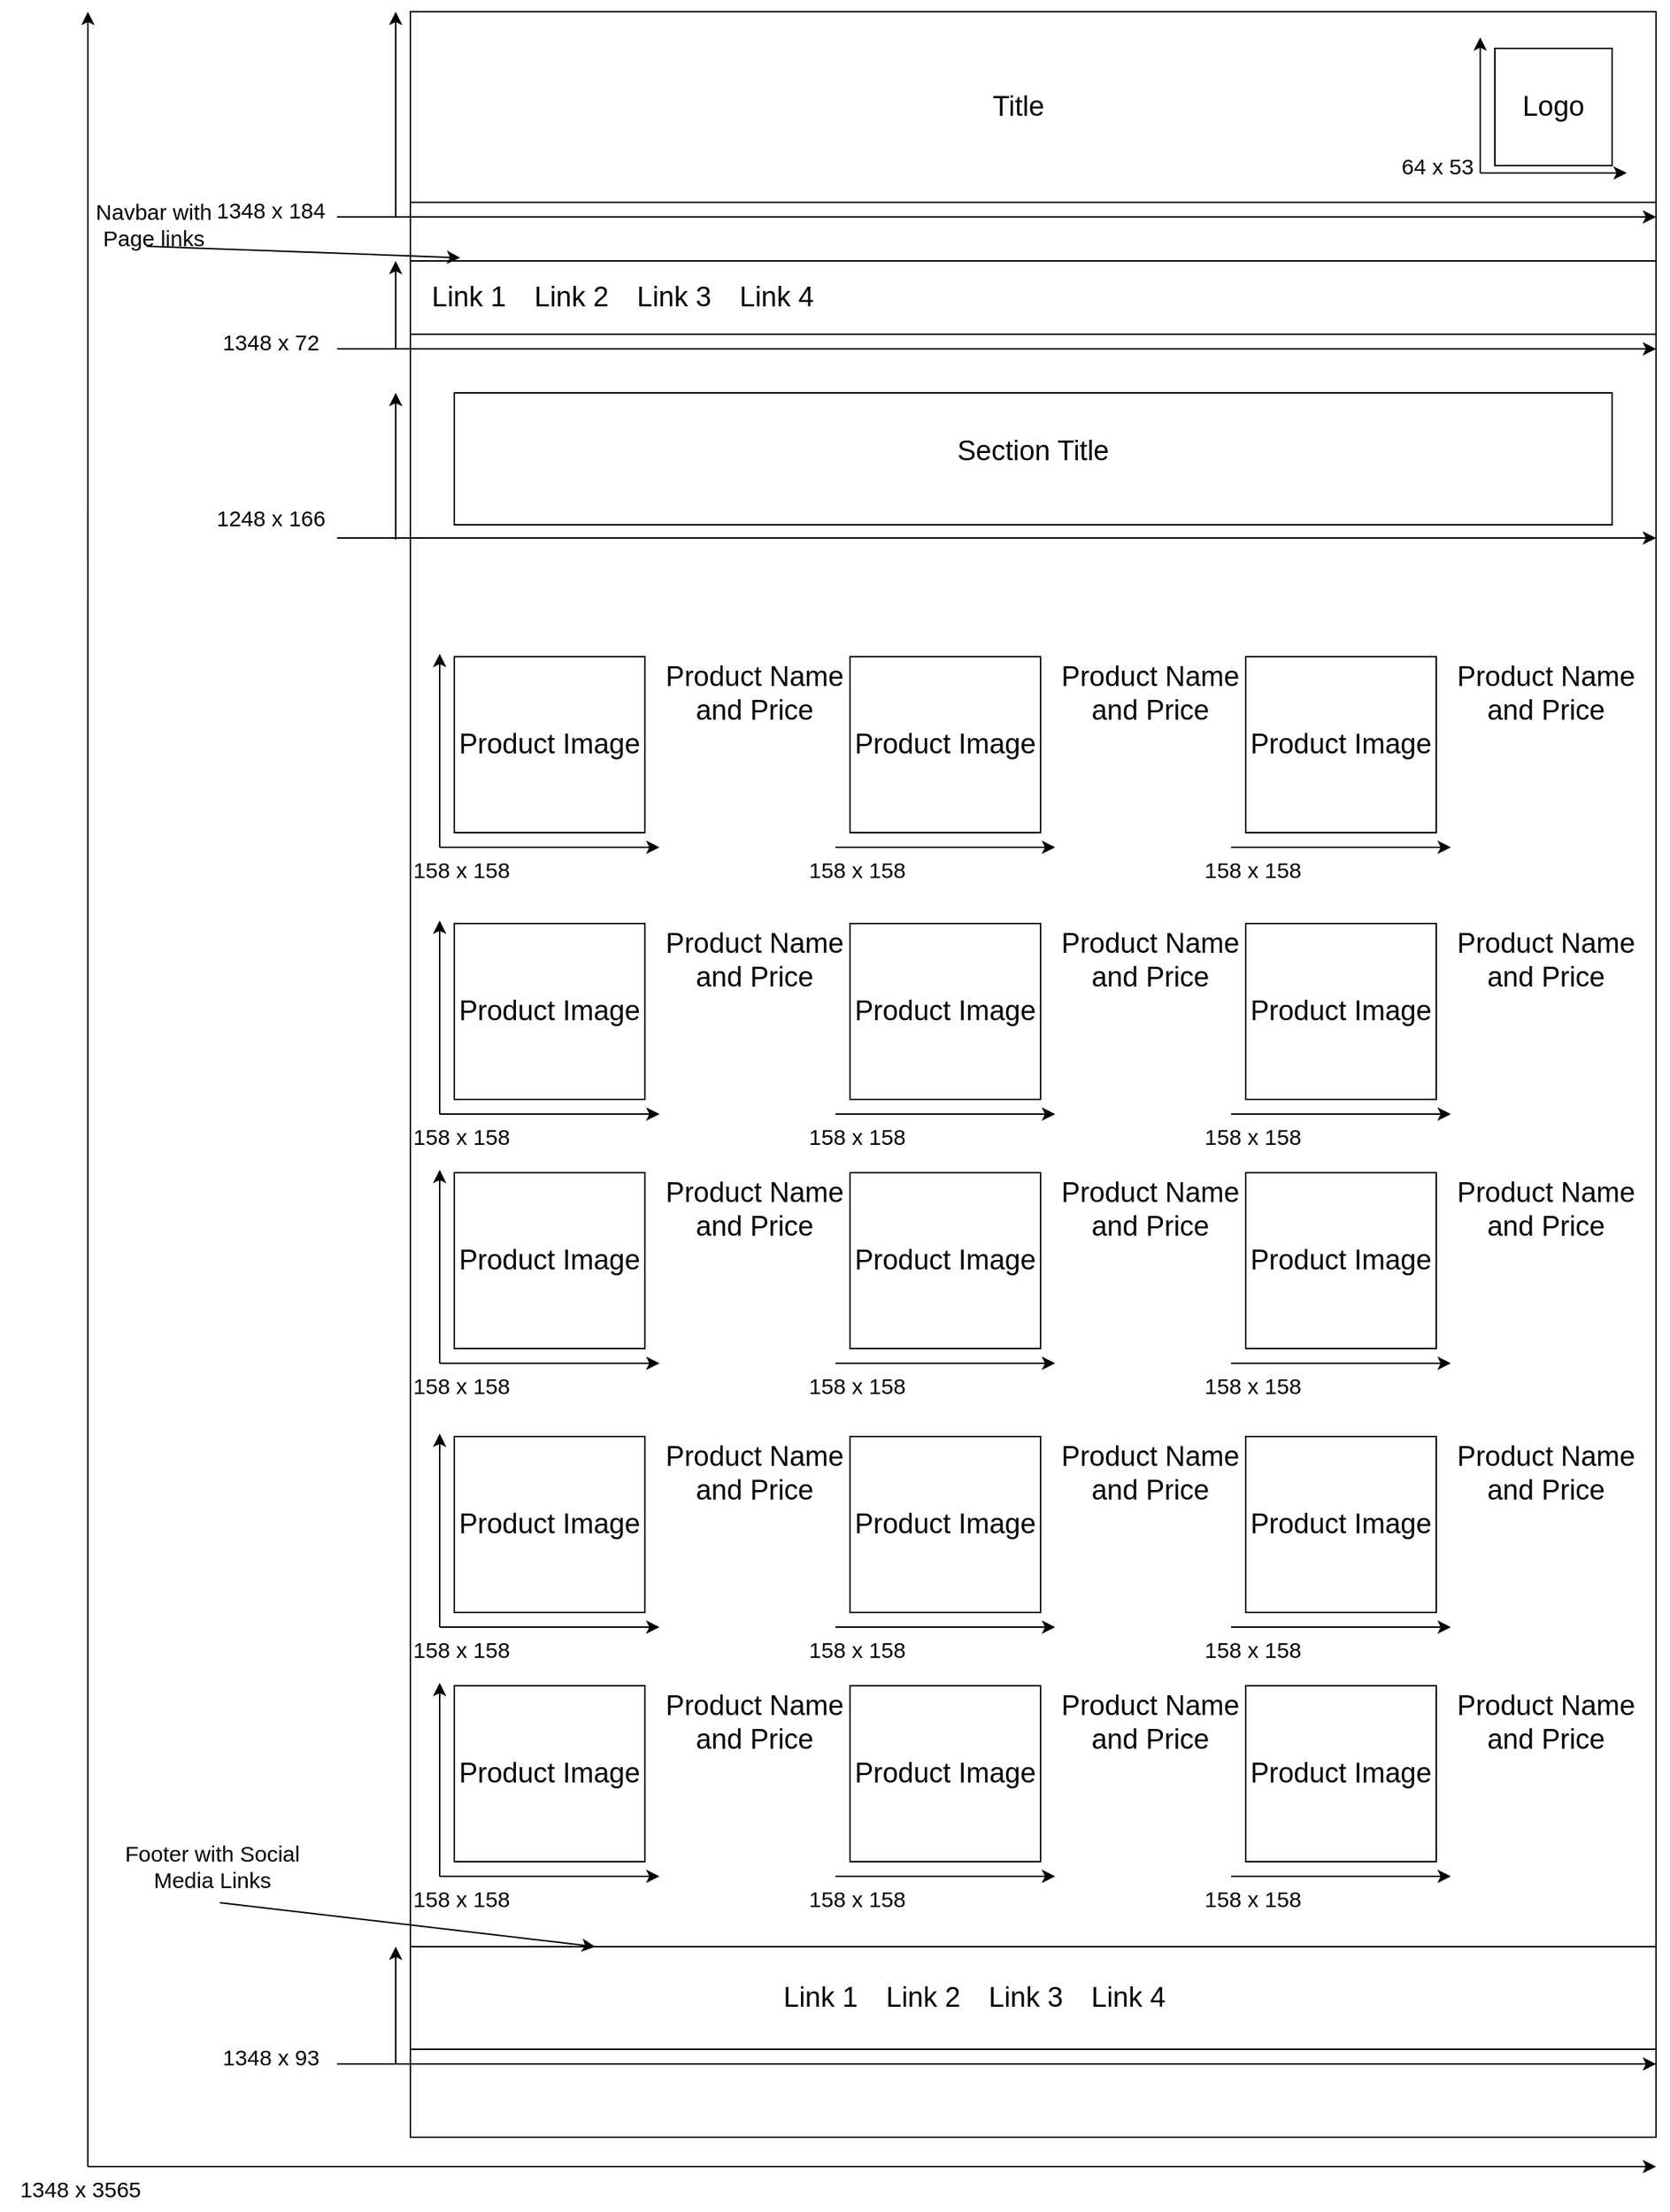 <mxfile version="15.7.3" type="device"><diagram id="RpRR-_mk9nUQ28DkFrZq" name="Page-1"><mxGraphModel dx="2512" dy="1872" grid="1" gridSize="10" guides="1" tooltips="1" connect="1" arrows="1" fold="1" page="1" pageScale="1" pageWidth="850" pageHeight="1100" math="0" shadow="0"><root><mxCell id="0"/><mxCell id="1" parent="0"/><mxCell id="R6PZ7bWOyX2Fo6lUsfoH-169" value="" style="rounded=0;whiteSpace=wrap;html=1;fontSize=15;" parent="1" vertex="1"><mxGeometry width="850" height="1450" as="geometry"/></mxCell><mxCell id="xdqeH_5MjbotiJSKJ-B--1" value="" style="rounded=0;whiteSpace=wrap;html=1;" parent="1" vertex="1"><mxGeometry width="850" height="130" as="geometry"/></mxCell><mxCell id="R6PZ7bWOyX2Fo6lUsfoH-1" value="&lt;font style=&quot;font-size: 19px&quot;&gt;Title&lt;/font&gt;" style="text;html=1;strokeColor=none;fillColor=none;align=center;verticalAlign=middle;whiteSpace=wrap;rounded=0;" parent="1" vertex="1"><mxGeometry x="310" y="10" width="210" height="110" as="geometry"/></mxCell><mxCell id="R6PZ7bWOyX2Fo6lUsfoH-2" value="" style="rounded=0;whiteSpace=wrap;html=1;fontSize=19;" parent="1" vertex="1"><mxGeometry x="740" y="25" width="80" height="80" as="geometry"/></mxCell><mxCell id="R6PZ7bWOyX2Fo6lUsfoH-3" value="Logo" style="text;html=1;strokeColor=none;fillColor=none;align=center;verticalAlign=middle;whiteSpace=wrap;rounded=0;fontSize=19;" parent="1" vertex="1"><mxGeometry x="750" y="50" width="60" height="30" as="geometry"/></mxCell><mxCell id="R6PZ7bWOyX2Fo6lUsfoH-4" value="" style="rounded=0;whiteSpace=wrap;html=1;fontSize=19;" parent="1" vertex="1"><mxGeometry y="170" width="850" height="50" as="geometry"/></mxCell><mxCell id="R6PZ7bWOyX2Fo6lUsfoH-5" value="Link 1" style="text;html=1;strokeColor=none;fillColor=none;align=center;verticalAlign=middle;whiteSpace=wrap;rounded=0;fontSize=19;" parent="1" vertex="1"><mxGeometry x="10" y="180" width="60" height="30" as="geometry"/></mxCell><mxCell id="R6PZ7bWOyX2Fo6lUsfoH-6" value="Link 2" style="text;html=1;strokeColor=none;fillColor=none;align=center;verticalAlign=middle;whiteSpace=wrap;rounded=0;fontSize=19;" parent="1" vertex="1"><mxGeometry x="80" y="180" width="60" height="30" as="geometry"/></mxCell><mxCell id="R6PZ7bWOyX2Fo6lUsfoH-7" value="Link 3" style="text;html=1;strokeColor=none;fillColor=none;align=center;verticalAlign=middle;whiteSpace=wrap;rounded=0;fontSize=19;" parent="1" vertex="1"><mxGeometry x="150" y="180" width="60" height="30" as="geometry"/></mxCell><mxCell id="R6PZ7bWOyX2Fo6lUsfoH-8" value="Link 4" style="text;html=1;strokeColor=none;fillColor=none;align=center;verticalAlign=middle;whiteSpace=wrap;rounded=0;fontSize=19;" parent="1" vertex="1"><mxGeometry x="220" y="180" width="60" height="30" as="geometry"/></mxCell><mxCell id="R6PZ7bWOyX2Fo6lUsfoH-9" value="" style="rounded=0;whiteSpace=wrap;html=1;fontSize=19;" parent="1" vertex="1"><mxGeometry x="30" y="260" width="790" height="90" as="geometry"/></mxCell><mxCell id="R6PZ7bWOyX2Fo6lUsfoH-10" value="Section Title" style="text;html=1;strokeColor=none;fillColor=none;align=center;verticalAlign=middle;whiteSpace=wrap;rounded=0;fontSize=19;" parent="1" vertex="1"><mxGeometry x="330" y="282.5" width="190" height="35" as="geometry"/></mxCell><mxCell id="R6PZ7bWOyX2Fo6lUsfoH-12" value="" style="rounded=0;whiteSpace=wrap;html=1;fontSize=19;" parent="1" vertex="1"><mxGeometry x="30" y="440" width="130" height="120" as="geometry"/></mxCell><mxCell id="R6PZ7bWOyX2Fo6lUsfoH-15" value="Product Image" style="text;html=1;strokeColor=none;fillColor=none;align=center;verticalAlign=middle;whiteSpace=wrap;rounded=0;fontSize=19;" parent="1" vertex="1"><mxGeometry x="30" y="485" width="130" height="30" as="geometry"/></mxCell><mxCell id="R6PZ7bWOyX2Fo6lUsfoH-18" value="Product Name and Price" style="text;html=1;strokeColor=none;fillColor=none;align=center;verticalAlign=middle;whiteSpace=wrap;rounded=0;fontSize=19;" parent="1" vertex="1"><mxGeometry x="170" y="450" width="130" height="30" as="geometry"/></mxCell><mxCell id="R6PZ7bWOyX2Fo6lUsfoH-53" value="" style="endArrow=classic;html=1;rounded=0;fontSize=19;" parent="1" edge="1"><mxGeometry width="50" height="50" relative="1" as="geometry"><mxPoint x="20" y="570" as="sourcePoint"/><mxPoint x="20" y="438" as="targetPoint"/></mxGeometry></mxCell><mxCell id="R6PZ7bWOyX2Fo6lUsfoH-54" value="" style="endArrow=classic;html=1;rounded=0;fontSize=19;" parent="1" edge="1"><mxGeometry width="50" height="50" relative="1" as="geometry"><mxPoint x="20" y="570" as="sourcePoint"/><mxPoint x="170" y="570" as="targetPoint"/></mxGeometry></mxCell><mxCell id="R6PZ7bWOyX2Fo6lUsfoH-59" value="" style="endArrow=classic;html=1;rounded=0;fontSize=19;" parent="1" edge="1"><mxGeometry width="50" height="50" relative="1" as="geometry"><mxPoint x="-10" y="360" as="sourcePoint"/><mxPoint x="-10" y="260" as="targetPoint"/></mxGeometry></mxCell><mxCell id="R6PZ7bWOyX2Fo6lUsfoH-60" value="" style="endArrow=classic;html=1;rounded=0;fontSize=19;" parent="1" edge="1"><mxGeometry width="50" height="50" relative="1" as="geometry"><mxPoint x="-50" y="359" as="sourcePoint"/><mxPoint x="850" y="359" as="targetPoint"/></mxGeometry></mxCell><mxCell id="R6PZ7bWOyX2Fo6lUsfoH-61" value="" style="endArrow=classic;html=1;rounded=0;fontSize=19;" parent="1" edge="1"><mxGeometry width="50" height="50" relative="1" as="geometry"><mxPoint x="-10" y="230" as="sourcePoint"/><mxPoint x="-10" y="170" as="targetPoint"/></mxGeometry></mxCell><mxCell id="R6PZ7bWOyX2Fo6lUsfoH-62" value="" style="endArrow=classic;html=1;rounded=0;fontSize=19;" parent="1" edge="1"><mxGeometry width="50" height="50" relative="1" as="geometry"><mxPoint x="-50" y="230" as="sourcePoint"/><mxPoint x="850" y="230" as="targetPoint"/></mxGeometry></mxCell><mxCell id="R6PZ7bWOyX2Fo6lUsfoH-63" value="" style="endArrow=classic;html=1;rounded=0;fontSize=19;" parent="1" edge="1"><mxGeometry width="50" height="50" relative="1" as="geometry"><mxPoint x="-10" y="140" as="sourcePoint"/><mxPoint x="-10" as="targetPoint"/></mxGeometry></mxCell><mxCell id="R6PZ7bWOyX2Fo6lUsfoH-64" value="" style="endArrow=classic;html=1;rounded=0;fontSize=19;" parent="1" edge="1"><mxGeometry width="50" height="50" relative="1" as="geometry"><mxPoint x="-50" y="140" as="sourcePoint"/><mxPoint x="850" y="140" as="targetPoint"/></mxGeometry></mxCell><mxCell id="R6PZ7bWOyX2Fo6lUsfoH-65" value="" style="endArrow=classic;html=1;rounded=0;fontSize=19;" parent="1" edge="1"><mxGeometry width="50" height="50" relative="1" as="geometry"><mxPoint x="730" y="110" as="sourcePoint"/><mxPoint x="730" y="17.5" as="targetPoint"/></mxGeometry></mxCell><mxCell id="R6PZ7bWOyX2Fo6lUsfoH-66" value="" style="endArrow=classic;html=1;rounded=0;fontSize=19;targetPerimeterSpacing=0;" parent="1" edge="1"><mxGeometry width="50" height="50" relative="1" as="geometry"><mxPoint x="730" y="110" as="sourcePoint"/><mxPoint x="830" y="110" as="targetPoint"/></mxGeometry></mxCell><mxCell id="R6PZ7bWOyX2Fo6lUsfoH-67" value="&lt;font style=&quot;font-size: 15px&quot;&gt;1348 x 184&lt;/font&gt;" style="text;html=1;strokeColor=none;fillColor=none;align=center;verticalAlign=middle;whiteSpace=wrap;rounded=0;fontSize=19;" parent="1" vertex="1"><mxGeometry x="-150" y="120" width="110" height="30" as="geometry"/></mxCell><mxCell id="R6PZ7bWOyX2Fo6lUsfoH-68" value="&lt;font style=&quot;font-size: 15px&quot;&gt;1348 x 72&lt;/font&gt;" style="text;html=1;strokeColor=none;fillColor=none;align=center;verticalAlign=middle;whiteSpace=wrap;rounded=0;fontSize=19;" parent="1" vertex="1"><mxGeometry x="-150" y="210" width="110" height="30" as="geometry"/></mxCell><mxCell id="R6PZ7bWOyX2Fo6lUsfoH-69" value="&lt;font style=&quot;font-size: 15px&quot;&gt;1248 x 166&lt;/font&gt;" style="text;html=1;strokeColor=none;fillColor=none;align=center;verticalAlign=middle;whiteSpace=wrap;rounded=0;fontSize=19;" parent="1" vertex="1"><mxGeometry x="-150" y="330" width="110" height="30" as="geometry"/></mxCell><mxCell id="R6PZ7bWOyX2Fo6lUsfoH-70" value="&lt;font style=&quot;font-size: 15px&quot;&gt;64 x 53&lt;/font&gt;" style="text;html=1;strokeColor=none;fillColor=none;align=center;verticalAlign=middle;whiteSpace=wrap;rounded=0;fontSize=19;" parent="1" vertex="1"><mxGeometry x="646" y="90" width="110" height="30" as="geometry"/></mxCell><mxCell id="R6PZ7bWOyX2Fo6lUsfoH-71" value="&lt;font style=&quot;font-size: 15px&quot;&gt;158 x 158&lt;/font&gt;" style="text;html=1;strokeColor=none;fillColor=none;align=center;verticalAlign=middle;whiteSpace=wrap;rounded=0;fontSize=19;" parent="1" vertex="1"><mxGeometry x="-20" y="570" width="110" height="30" as="geometry"/></mxCell><mxCell id="R6PZ7bWOyX2Fo6lUsfoH-154" value="" style="rounded=0;whiteSpace=wrap;html=1;fontSize=19;" parent="1" vertex="1"><mxGeometry y="1320" width="850" height="70" as="geometry"/></mxCell><mxCell id="R6PZ7bWOyX2Fo6lUsfoH-156" value="" style="endArrow=classic;html=1;rounded=0;fontSize=19;" parent="1" edge="1"><mxGeometry width="50" height="50" relative="1" as="geometry"><mxPoint x="-10.0" y="1400" as="sourcePoint"/><mxPoint x="-10" y="1320" as="targetPoint"/></mxGeometry></mxCell><mxCell id="R6PZ7bWOyX2Fo6lUsfoH-157" value="" style="endArrow=classic;html=1;rounded=0;fontSize=19;" parent="1" edge="1"><mxGeometry width="50" height="50" relative="1" as="geometry"><mxPoint x="-50.0" y="1400" as="sourcePoint"/><mxPoint x="850.0" y="1400" as="targetPoint"/></mxGeometry></mxCell><mxCell id="R6PZ7bWOyX2Fo6lUsfoH-158" value="&lt;font style=&quot;font-size: 15px&quot;&gt;1348 x 93&lt;/font&gt;" style="text;html=1;strokeColor=none;fillColor=none;align=center;verticalAlign=middle;whiteSpace=wrap;rounded=0;fontSize=19;" parent="1" vertex="1"><mxGeometry x="-150" y="1380" width="110" height="30" as="geometry"/></mxCell><mxCell id="R6PZ7bWOyX2Fo6lUsfoH-163" value="Link 1" style="text;html=1;strokeColor=none;fillColor=none;align=center;verticalAlign=middle;whiteSpace=wrap;rounded=0;fontSize=19;" parent="1" vertex="1"><mxGeometry x="250" y="1340" width="60" height="30" as="geometry"/></mxCell><mxCell id="R6PZ7bWOyX2Fo6lUsfoH-164" value="Link 2" style="text;html=1;strokeColor=none;fillColor=none;align=center;verticalAlign=middle;whiteSpace=wrap;rounded=0;fontSize=19;" parent="1" vertex="1"><mxGeometry x="320" y="1340" width="60" height="30" as="geometry"/></mxCell><mxCell id="R6PZ7bWOyX2Fo6lUsfoH-165" value="Link 3" style="text;html=1;strokeColor=none;fillColor=none;align=center;verticalAlign=middle;whiteSpace=wrap;rounded=0;fontSize=19;" parent="1" vertex="1"><mxGeometry x="390" y="1340" width="60" height="30" as="geometry"/></mxCell><mxCell id="R6PZ7bWOyX2Fo6lUsfoH-166" value="Link 4" style="text;html=1;strokeColor=none;fillColor=none;align=center;verticalAlign=middle;whiteSpace=wrap;rounded=0;fontSize=19;" parent="1" vertex="1"><mxGeometry x="460" y="1340" width="60" height="30" as="geometry"/></mxCell><mxCell id="R6PZ7bWOyX2Fo6lUsfoH-172" value="" style="endArrow=classic;html=1;rounded=0;fontSize=19;exitX=0.545;exitY=0;exitDx=0;exitDy=0;exitPerimeter=0;" parent="1" edge="1" source="R6PZ7bWOyX2Fo6lUsfoH-174"><mxGeometry width="50" height="50" relative="1" as="geometry"><mxPoint x="-220" y="1460" as="sourcePoint"/><mxPoint x="-220" as="targetPoint"/></mxGeometry></mxCell><mxCell id="R6PZ7bWOyX2Fo6lUsfoH-173" value="" style="endArrow=classic;html=1;rounded=0;fontSize=19;" parent="1" edge="1"><mxGeometry width="50" height="50" relative="1" as="geometry"><mxPoint x="-220" y="1470" as="sourcePoint"/><mxPoint x="850.0" y="1470" as="targetPoint"/></mxGeometry></mxCell><mxCell id="R6PZ7bWOyX2Fo6lUsfoH-174" value="&lt;font style=&quot;font-size: 15px&quot;&gt;1348 x 3565&lt;/font&gt;" style="text;html=1;strokeColor=none;fillColor=none;align=center;verticalAlign=middle;whiteSpace=wrap;rounded=0;fontSize=19;" parent="1" vertex="1"><mxGeometry x="-280" y="1470" width="110" height="30" as="geometry"/></mxCell><mxCell id="R6PZ7bWOyX2Fo6lUsfoH-175" value="" style="endArrow=classic;html=1;rounded=0;fontSize=15;targetPerimeterSpacing=0;" parent="1" target="R6PZ7bWOyX2Fo6lUsfoH-154" edge="1"><mxGeometry width="50" height="50" relative="1" as="geometry"><mxPoint x="-130" y="1290" as="sourcePoint"/><mxPoint x="-70" y="1310" as="targetPoint"/></mxGeometry></mxCell><mxCell id="R6PZ7bWOyX2Fo6lUsfoH-176" value="Footer with Social Media Links" style="text;html=1;strokeColor=none;fillColor=none;align=center;verticalAlign=middle;whiteSpace=wrap;rounded=0;fontSize=15;" parent="1" vertex="1"><mxGeometry x="-200" y="1250" width="130" height="30" as="geometry"/></mxCell><mxCell id="R6PZ7bWOyX2Fo6lUsfoH-177" value="" style="endArrow=classic;html=1;rounded=0;fontSize=15;targetPerimeterSpacing=0;entryX=0.04;entryY=-0.043;entryDx=0;entryDy=0;entryPerimeter=0;" parent="1" target="R6PZ7bWOyX2Fo6lUsfoH-4" edge="1"><mxGeometry width="50" height="50" relative="1" as="geometry"><mxPoint x="-180" y="160" as="sourcePoint"/><mxPoint x="-100" y="160" as="targetPoint"/></mxGeometry></mxCell><mxCell id="R6PZ7bWOyX2Fo6lUsfoH-178" value="Navbar with Page links" style="text;html=1;strokeColor=none;fillColor=none;align=center;verticalAlign=middle;whiteSpace=wrap;rounded=0;fontSize=15;" parent="1" vertex="1"><mxGeometry x="-230" y="130" width="110" height="30" as="geometry"/></mxCell><mxCell id="EzeM8MWk11Oejdy5-Kj0-22" value="" style="rounded=0;whiteSpace=wrap;html=1;fontSize=19;" vertex="1" parent="1"><mxGeometry x="300" y="440" width="130" height="120" as="geometry"/></mxCell><mxCell id="EzeM8MWk11Oejdy5-Kj0-23" value="Product Image" style="text;html=1;strokeColor=none;fillColor=none;align=center;verticalAlign=middle;whiteSpace=wrap;rounded=0;fontSize=19;" vertex="1" parent="1"><mxGeometry x="300" y="485" width="130" height="30" as="geometry"/></mxCell><mxCell id="EzeM8MWk11Oejdy5-Kj0-24" value="Product Name and Price" style="text;html=1;strokeColor=none;fillColor=none;align=center;verticalAlign=middle;whiteSpace=wrap;rounded=0;fontSize=19;" vertex="1" parent="1"><mxGeometry x="440" y="450" width="130" height="30" as="geometry"/></mxCell><mxCell id="EzeM8MWk11Oejdy5-Kj0-25" value="" style="endArrow=classic;html=1;rounded=0;fontSize=19;" edge="1" parent="1"><mxGeometry width="50" height="50" relative="1" as="geometry"><mxPoint x="290" y="570" as="sourcePoint"/><mxPoint x="440" y="570" as="targetPoint"/></mxGeometry></mxCell><mxCell id="EzeM8MWk11Oejdy5-Kj0-26" value="&lt;font style=&quot;font-size: 15px&quot;&gt;158 x 158&lt;/font&gt;" style="text;html=1;strokeColor=none;fillColor=none;align=center;verticalAlign=middle;whiteSpace=wrap;rounded=0;fontSize=19;" vertex="1" parent="1"><mxGeometry x="250" y="570" width="110" height="30" as="geometry"/></mxCell><mxCell id="EzeM8MWk11Oejdy5-Kj0-27" value="" style="rounded=0;whiteSpace=wrap;html=1;fontSize=19;" vertex="1" parent="1"><mxGeometry x="570" y="440" width="130" height="120" as="geometry"/></mxCell><mxCell id="EzeM8MWk11Oejdy5-Kj0-28" value="Product Image" style="text;html=1;strokeColor=none;fillColor=none;align=center;verticalAlign=middle;whiteSpace=wrap;rounded=0;fontSize=19;" vertex="1" parent="1"><mxGeometry x="570" y="485" width="130" height="30" as="geometry"/></mxCell><mxCell id="EzeM8MWk11Oejdy5-Kj0-29" value="Product Name and Price" style="text;html=1;strokeColor=none;fillColor=none;align=center;verticalAlign=middle;whiteSpace=wrap;rounded=0;fontSize=19;" vertex="1" parent="1"><mxGeometry x="710" y="450" width="130" height="30" as="geometry"/></mxCell><mxCell id="EzeM8MWk11Oejdy5-Kj0-30" value="" style="endArrow=classic;html=1;rounded=0;fontSize=19;" edge="1" parent="1"><mxGeometry width="50" height="50" relative="1" as="geometry"><mxPoint x="560" y="570" as="sourcePoint"/><mxPoint x="710" y="570" as="targetPoint"/></mxGeometry></mxCell><mxCell id="EzeM8MWk11Oejdy5-Kj0-31" value="&lt;font style=&quot;font-size: 15px&quot;&gt;158 x 158&lt;/font&gt;" style="text;html=1;strokeColor=none;fillColor=none;align=center;verticalAlign=middle;whiteSpace=wrap;rounded=0;fontSize=19;" vertex="1" parent="1"><mxGeometry x="520" y="570" width="110" height="30" as="geometry"/></mxCell><mxCell id="EzeM8MWk11Oejdy5-Kj0-32" value="" style="rounded=0;whiteSpace=wrap;html=1;fontSize=19;" vertex="1" parent="1"><mxGeometry x="30" y="622" width="130" height="120" as="geometry"/></mxCell><mxCell id="EzeM8MWk11Oejdy5-Kj0-33" value="Product Image" style="text;html=1;strokeColor=none;fillColor=none;align=center;verticalAlign=middle;whiteSpace=wrap;rounded=0;fontSize=19;" vertex="1" parent="1"><mxGeometry x="30" y="667" width="130" height="30" as="geometry"/></mxCell><mxCell id="EzeM8MWk11Oejdy5-Kj0-34" value="Product Name and Price" style="text;html=1;strokeColor=none;fillColor=none;align=center;verticalAlign=middle;whiteSpace=wrap;rounded=0;fontSize=19;" vertex="1" parent="1"><mxGeometry x="170" y="632" width="130" height="30" as="geometry"/></mxCell><mxCell id="EzeM8MWk11Oejdy5-Kj0-35" value="" style="endArrow=classic;html=1;rounded=0;fontSize=19;" edge="1" parent="1"><mxGeometry width="50" height="50" relative="1" as="geometry"><mxPoint x="20" y="752" as="sourcePoint"/><mxPoint x="20" y="620" as="targetPoint"/></mxGeometry></mxCell><mxCell id="EzeM8MWk11Oejdy5-Kj0-36" value="" style="endArrow=classic;html=1;rounded=0;fontSize=19;" edge="1" parent="1"><mxGeometry width="50" height="50" relative="1" as="geometry"><mxPoint x="20" y="752" as="sourcePoint"/><mxPoint x="170" y="752" as="targetPoint"/></mxGeometry></mxCell><mxCell id="EzeM8MWk11Oejdy5-Kj0-37" value="&lt;font style=&quot;font-size: 15px&quot;&gt;158 x 158&lt;/font&gt;" style="text;html=1;strokeColor=none;fillColor=none;align=center;verticalAlign=middle;whiteSpace=wrap;rounded=0;fontSize=19;" vertex="1" parent="1"><mxGeometry x="-20" y="752" width="110" height="30" as="geometry"/></mxCell><mxCell id="EzeM8MWk11Oejdy5-Kj0-38" value="" style="rounded=0;whiteSpace=wrap;html=1;fontSize=19;" vertex="1" parent="1"><mxGeometry x="300" y="622" width="130" height="120" as="geometry"/></mxCell><mxCell id="EzeM8MWk11Oejdy5-Kj0-39" value="Product Image" style="text;html=1;strokeColor=none;fillColor=none;align=center;verticalAlign=middle;whiteSpace=wrap;rounded=0;fontSize=19;" vertex="1" parent="1"><mxGeometry x="300" y="667" width="130" height="30" as="geometry"/></mxCell><mxCell id="EzeM8MWk11Oejdy5-Kj0-40" value="Product Name and Price" style="text;html=1;strokeColor=none;fillColor=none;align=center;verticalAlign=middle;whiteSpace=wrap;rounded=0;fontSize=19;" vertex="1" parent="1"><mxGeometry x="440" y="632" width="130" height="30" as="geometry"/></mxCell><mxCell id="EzeM8MWk11Oejdy5-Kj0-41" value="" style="endArrow=classic;html=1;rounded=0;fontSize=19;" edge="1" parent="1"><mxGeometry width="50" height="50" relative="1" as="geometry"><mxPoint x="290" y="752" as="sourcePoint"/><mxPoint x="440" y="752" as="targetPoint"/></mxGeometry></mxCell><mxCell id="EzeM8MWk11Oejdy5-Kj0-42" value="&lt;font style=&quot;font-size: 15px&quot;&gt;158 x 158&lt;/font&gt;" style="text;html=1;strokeColor=none;fillColor=none;align=center;verticalAlign=middle;whiteSpace=wrap;rounded=0;fontSize=19;" vertex="1" parent="1"><mxGeometry x="250" y="752" width="110" height="30" as="geometry"/></mxCell><mxCell id="EzeM8MWk11Oejdy5-Kj0-43" value="" style="rounded=0;whiteSpace=wrap;html=1;fontSize=19;" vertex="1" parent="1"><mxGeometry x="570" y="622" width="130" height="120" as="geometry"/></mxCell><mxCell id="EzeM8MWk11Oejdy5-Kj0-44" value="Product Image" style="text;html=1;strokeColor=none;fillColor=none;align=center;verticalAlign=middle;whiteSpace=wrap;rounded=0;fontSize=19;" vertex="1" parent="1"><mxGeometry x="570" y="667" width="130" height="30" as="geometry"/></mxCell><mxCell id="EzeM8MWk11Oejdy5-Kj0-45" value="Product Name and Price" style="text;html=1;strokeColor=none;fillColor=none;align=center;verticalAlign=middle;whiteSpace=wrap;rounded=0;fontSize=19;" vertex="1" parent="1"><mxGeometry x="710" y="632" width="130" height="30" as="geometry"/></mxCell><mxCell id="EzeM8MWk11Oejdy5-Kj0-46" value="" style="endArrow=classic;html=1;rounded=0;fontSize=19;" edge="1" parent="1"><mxGeometry width="50" height="50" relative="1" as="geometry"><mxPoint x="560" y="752" as="sourcePoint"/><mxPoint x="710" y="752" as="targetPoint"/></mxGeometry></mxCell><mxCell id="EzeM8MWk11Oejdy5-Kj0-47" value="&lt;font style=&quot;font-size: 15px&quot;&gt;158 x 158&lt;/font&gt;" style="text;html=1;strokeColor=none;fillColor=none;align=center;verticalAlign=middle;whiteSpace=wrap;rounded=0;fontSize=19;" vertex="1" parent="1"><mxGeometry x="520" y="752" width="110" height="30" as="geometry"/></mxCell><mxCell id="EzeM8MWk11Oejdy5-Kj0-48" value="" style="rounded=0;whiteSpace=wrap;html=1;fontSize=19;" vertex="1" parent="1"><mxGeometry x="30" y="792" width="130" height="120" as="geometry"/></mxCell><mxCell id="EzeM8MWk11Oejdy5-Kj0-49" value="Product Image" style="text;html=1;strokeColor=none;fillColor=none;align=center;verticalAlign=middle;whiteSpace=wrap;rounded=0;fontSize=19;" vertex="1" parent="1"><mxGeometry x="30" y="837" width="130" height="30" as="geometry"/></mxCell><mxCell id="EzeM8MWk11Oejdy5-Kj0-50" value="Product Name and Price" style="text;html=1;strokeColor=none;fillColor=none;align=center;verticalAlign=middle;whiteSpace=wrap;rounded=0;fontSize=19;" vertex="1" parent="1"><mxGeometry x="170" y="802" width="130" height="30" as="geometry"/></mxCell><mxCell id="EzeM8MWk11Oejdy5-Kj0-51" value="" style="endArrow=classic;html=1;rounded=0;fontSize=19;" edge="1" parent="1"><mxGeometry width="50" height="50" relative="1" as="geometry"><mxPoint x="20" y="922" as="sourcePoint"/><mxPoint x="20" y="790" as="targetPoint"/></mxGeometry></mxCell><mxCell id="EzeM8MWk11Oejdy5-Kj0-52" value="" style="endArrow=classic;html=1;rounded=0;fontSize=19;" edge="1" parent="1"><mxGeometry width="50" height="50" relative="1" as="geometry"><mxPoint x="20" y="922" as="sourcePoint"/><mxPoint x="170" y="922" as="targetPoint"/></mxGeometry></mxCell><mxCell id="EzeM8MWk11Oejdy5-Kj0-53" value="&lt;font style=&quot;font-size: 15px&quot;&gt;158 x 158&lt;/font&gt;" style="text;html=1;strokeColor=none;fillColor=none;align=center;verticalAlign=middle;whiteSpace=wrap;rounded=0;fontSize=19;" vertex="1" parent="1"><mxGeometry x="-20" y="922" width="110" height="30" as="geometry"/></mxCell><mxCell id="EzeM8MWk11Oejdy5-Kj0-54" value="" style="rounded=0;whiteSpace=wrap;html=1;fontSize=19;" vertex="1" parent="1"><mxGeometry x="300" y="792" width="130" height="120" as="geometry"/></mxCell><mxCell id="EzeM8MWk11Oejdy5-Kj0-55" value="Product Image" style="text;html=1;strokeColor=none;fillColor=none;align=center;verticalAlign=middle;whiteSpace=wrap;rounded=0;fontSize=19;" vertex="1" parent="1"><mxGeometry x="300" y="837" width="130" height="30" as="geometry"/></mxCell><mxCell id="EzeM8MWk11Oejdy5-Kj0-56" value="Product Name and Price" style="text;html=1;strokeColor=none;fillColor=none;align=center;verticalAlign=middle;whiteSpace=wrap;rounded=0;fontSize=19;" vertex="1" parent="1"><mxGeometry x="440" y="802" width="130" height="30" as="geometry"/></mxCell><mxCell id="EzeM8MWk11Oejdy5-Kj0-57" value="" style="endArrow=classic;html=1;rounded=0;fontSize=19;" edge="1" parent="1"><mxGeometry width="50" height="50" relative="1" as="geometry"><mxPoint x="290" y="922" as="sourcePoint"/><mxPoint x="440" y="922" as="targetPoint"/></mxGeometry></mxCell><mxCell id="EzeM8MWk11Oejdy5-Kj0-58" value="&lt;font style=&quot;font-size: 15px&quot;&gt;158 x 158&lt;/font&gt;" style="text;html=1;strokeColor=none;fillColor=none;align=center;verticalAlign=middle;whiteSpace=wrap;rounded=0;fontSize=19;" vertex="1" parent="1"><mxGeometry x="250" y="922" width="110" height="30" as="geometry"/></mxCell><mxCell id="EzeM8MWk11Oejdy5-Kj0-59" value="" style="rounded=0;whiteSpace=wrap;html=1;fontSize=19;" vertex="1" parent="1"><mxGeometry x="570" y="792" width="130" height="120" as="geometry"/></mxCell><mxCell id="EzeM8MWk11Oejdy5-Kj0-60" value="Product Image" style="text;html=1;strokeColor=none;fillColor=none;align=center;verticalAlign=middle;whiteSpace=wrap;rounded=0;fontSize=19;" vertex="1" parent="1"><mxGeometry x="570" y="837" width="130" height="30" as="geometry"/></mxCell><mxCell id="EzeM8MWk11Oejdy5-Kj0-61" value="Product Name and Price" style="text;html=1;strokeColor=none;fillColor=none;align=center;verticalAlign=middle;whiteSpace=wrap;rounded=0;fontSize=19;" vertex="1" parent="1"><mxGeometry x="710" y="802" width="130" height="30" as="geometry"/></mxCell><mxCell id="EzeM8MWk11Oejdy5-Kj0-62" value="" style="endArrow=classic;html=1;rounded=0;fontSize=19;" edge="1" parent="1"><mxGeometry width="50" height="50" relative="1" as="geometry"><mxPoint x="560" y="922" as="sourcePoint"/><mxPoint x="710" y="922" as="targetPoint"/></mxGeometry></mxCell><mxCell id="EzeM8MWk11Oejdy5-Kj0-63" value="&lt;font style=&quot;font-size: 15px&quot;&gt;158 x 158&lt;/font&gt;" style="text;html=1;strokeColor=none;fillColor=none;align=center;verticalAlign=middle;whiteSpace=wrap;rounded=0;fontSize=19;" vertex="1" parent="1"><mxGeometry x="520" y="922" width="110" height="30" as="geometry"/></mxCell><mxCell id="EzeM8MWk11Oejdy5-Kj0-80" value="" style="rounded=0;whiteSpace=wrap;html=1;fontSize=19;" vertex="1" parent="1"><mxGeometry x="30" y="972" width="130" height="120" as="geometry"/></mxCell><mxCell id="EzeM8MWk11Oejdy5-Kj0-81" value="Product Image" style="text;html=1;strokeColor=none;fillColor=none;align=center;verticalAlign=middle;whiteSpace=wrap;rounded=0;fontSize=19;" vertex="1" parent="1"><mxGeometry x="30" y="1017" width="130" height="30" as="geometry"/></mxCell><mxCell id="EzeM8MWk11Oejdy5-Kj0-82" value="Product Name and Price" style="text;html=1;strokeColor=none;fillColor=none;align=center;verticalAlign=middle;whiteSpace=wrap;rounded=0;fontSize=19;" vertex="1" parent="1"><mxGeometry x="170" y="982" width="130" height="30" as="geometry"/></mxCell><mxCell id="EzeM8MWk11Oejdy5-Kj0-83" value="" style="endArrow=classic;html=1;rounded=0;fontSize=19;" edge="1" parent="1"><mxGeometry width="50" height="50" relative="1" as="geometry"><mxPoint x="20" y="1102" as="sourcePoint"/><mxPoint x="20" y="970" as="targetPoint"/></mxGeometry></mxCell><mxCell id="EzeM8MWk11Oejdy5-Kj0-84" value="" style="endArrow=classic;html=1;rounded=0;fontSize=19;" edge="1" parent="1"><mxGeometry width="50" height="50" relative="1" as="geometry"><mxPoint x="20" y="1102" as="sourcePoint"/><mxPoint x="170" y="1102" as="targetPoint"/></mxGeometry></mxCell><mxCell id="EzeM8MWk11Oejdy5-Kj0-85" value="&lt;font style=&quot;font-size: 15px&quot;&gt;158 x 158&lt;/font&gt;" style="text;html=1;strokeColor=none;fillColor=none;align=center;verticalAlign=middle;whiteSpace=wrap;rounded=0;fontSize=19;" vertex="1" parent="1"><mxGeometry x="-20" y="1102" width="110" height="30" as="geometry"/></mxCell><mxCell id="EzeM8MWk11Oejdy5-Kj0-86" value="" style="rounded=0;whiteSpace=wrap;html=1;fontSize=19;" vertex="1" parent="1"><mxGeometry x="300" y="972" width="130" height="120" as="geometry"/></mxCell><mxCell id="EzeM8MWk11Oejdy5-Kj0-87" value="Product Image" style="text;html=1;strokeColor=none;fillColor=none;align=center;verticalAlign=middle;whiteSpace=wrap;rounded=0;fontSize=19;" vertex="1" parent="1"><mxGeometry x="300" y="1017" width="130" height="30" as="geometry"/></mxCell><mxCell id="EzeM8MWk11Oejdy5-Kj0-88" value="Product Name and Price" style="text;html=1;strokeColor=none;fillColor=none;align=center;verticalAlign=middle;whiteSpace=wrap;rounded=0;fontSize=19;" vertex="1" parent="1"><mxGeometry x="440" y="982" width="130" height="30" as="geometry"/></mxCell><mxCell id="EzeM8MWk11Oejdy5-Kj0-89" value="" style="endArrow=classic;html=1;rounded=0;fontSize=19;" edge="1" parent="1"><mxGeometry width="50" height="50" relative="1" as="geometry"><mxPoint x="290" y="1102" as="sourcePoint"/><mxPoint x="440" y="1102" as="targetPoint"/></mxGeometry></mxCell><mxCell id="EzeM8MWk11Oejdy5-Kj0-90" value="&lt;font style=&quot;font-size: 15px&quot;&gt;158 x 158&lt;/font&gt;" style="text;html=1;strokeColor=none;fillColor=none;align=center;verticalAlign=middle;whiteSpace=wrap;rounded=0;fontSize=19;" vertex="1" parent="1"><mxGeometry x="250" y="1102" width="110" height="30" as="geometry"/></mxCell><mxCell id="EzeM8MWk11Oejdy5-Kj0-91" value="" style="rounded=0;whiteSpace=wrap;html=1;fontSize=19;" vertex="1" parent="1"><mxGeometry x="570" y="972" width="130" height="120" as="geometry"/></mxCell><mxCell id="EzeM8MWk11Oejdy5-Kj0-92" value="Product Image" style="text;html=1;strokeColor=none;fillColor=none;align=center;verticalAlign=middle;whiteSpace=wrap;rounded=0;fontSize=19;" vertex="1" parent="1"><mxGeometry x="570" y="1017" width="130" height="30" as="geometry"/></mxCell><mxCell id="EzeM8MWk11Oejdy5-Kj0-93" value="Product Name and Price" style="text;html=1;strokeColor=none;fillColor=none;align=center;verticalAlign=middle;whiteSpace=wrap;rounded=0;fontSize=19;" vertex="1" parent="1"><mxGeometry x="710" y="982" width="130" height="30" as="geometry"/></mxCell><mxCell id="EzeM8MWk11Oejdy5-Kj0-94" value="" style="endArrow=classic;html=1;rounded=0;fontSize=19;" edge="1" parent="1"><mxGeometry width="50" height="50" relative="1" as="geometry"><mxPoint x="560" y="1102" as="sourcePoint"/><mxPoint x="710" y="1102" as="targetPoint"/></mxGeometry></mxCell><mxCell id="EzeM8MWk11Oejdy5-Kj0-95" value="&lt;font style=&quot;font-size: 15px&quot;&gt;158 x 158&lt;/font&gt;" style="text;html=1;strokeColor=none;fillColor=none;align=center;verticalAlign=middle;whiteSpace=wrap;rounded=0;fontSize=19;" vertex="1" parent="1"><mxGeometry x="520" y="1102" width="110" height="30" as="geometry"/></mxCell><mxCell id="EzeM8MWk11Oejdy5-Kj0-96" value="" style="rounded=0;whiteSpace=wrap;html=1;fontSize=19;" vertex="1" parent="1"><mxGeometry x="30" y="1142" width="130" height="120" as="geometry"/></mxCell><mxCell id="EzeM8MWk11Oejdy5-Kj0-97" value="Product Image" style="text;html=1;strokeColor=none;fillColor=none;align=center;verticalAlign=middle;whiteSpace=wrap;rounded=0;fontSize=19;" vertex="1" parent="1"><mxGeometry x="30" y="1187" width="130" height="30" as="geometry"/></mxCell><mxCell id="EzeM8MWk11Oejdy5-Kj0-98" value="Product Name and Price" style="text;html=1;strokeColor=none;fillColor=none;align=center;verticalAlign=middle;whiteSpace=wrap;rounded=0;fontSize=19;" vertex="1" parent="1"><mxGeometry x="170" y="1152" width="130" height="30" as="geometry"/></mxCell><mxCell id="EzeM8MWk11Oejdy5-Kj0-99" value="" style="endArrow=classic;html=1;rounded=0;fontSize=19;" edge="1" parent="1"><mxGeometry width="50" height="50" relative="1" as="geometry"><mxPoint x="20" y="1272" as="sourcePoint"/><mxPoint x="20" y="1140" as="targetPoint"/></mxGeometry></mxCell><mxCell id="EzeM8MWk11Oejdy5-Kj0-100" value="" style="endArrow=classic;html=1;rounded=0;fontSize=19;" edge="1" parent="1"><mxGeometry width="50" height="50" relative="1" as="geometry"><mxPoint x="20" y="1272" as="sourcePoint"/><mxPoint x="170" y="1272" as="targetPoint"/></mxGeometry></mxCell><mxCell id="EzeM8MWk11Oejdy5-Kj0-101" value="&lt;font style=&quot;font-size: 15px&quot;&gt;158 x 158&lt;/font&gt;" style="text;html=1;strokeColor=none;fillColor=none;align=center;verticalAlign=middle;whiteSpace=wrap;rounded=0;fontSize=19;" vertex="1" parent="1"><mxGeometry x="-20" y="1272" width="110" height="30" as="geometry"/></mxCell><mxCell id="EzeM8MWk11Oejdy5-Kj0-102" value="" style="rounded=0;whiteSpace=wrap;html=1;fontSize=19;" vertex="1" parent="1"><mxGeometry x="300" y="1142" width="130" height="120" as="geometry"/></mxCell><mxCell id="EzeM8MWk11Oejdy5-Kj0-103" value="Product Image" style="text;html=1;strokeColor=none;fillColor=none;align=center;verticalAlign=middle;whiteSpace=wrap;rounded=0;fontSize=19;" vertex="1" parent="1"><mxGeometry x="300" y="1187" width="130" height="30" as="geometry"/></mxCell><mxCell id="EzeM8MWk11Oejdy5-Kj0-104" value="Product Name and Price" style="text;html=1;strokeColor=none;fillColor=none;align=center;verticalAlign=middle;whiteSpace=wrap;rounded=0;fontSize=19;" vertex="1" parent="1"><mxGeometry x="440" y="1152" width="130" height="30" as="geometry"/></mxCell><mxCell id="EzeM8MWk11Oejdy5-Kj0-105" value="" style="endArrow=classic;html=1;rounded=0;fontSize=19;" edge="1" parent="1"><mxGeometry width="50" height="50" relative="1" as="geometry"><mxPoint x="290" y="1272" as="sourcePoint"/><mxPoint x="440" y="1272" as="targetPoint"/></mxGeometry></mxCell><mxCell id="EzeM8MWk11Oejdy5-Kj0-106" value="&lt;font style=&quot;font-size: 15px&quot;&gt;158 x 158&lt;/font&gt;" style="text;html=1;strokeColor=none;fillColor=none;align=center;verticalAlign=middle;whiteSpace=wrap;rounded=0;fontSize=19;" vertex="1" parent="1"><mxGeometry x="250" y="1272" width="110" height="30" as="geometry"/></mxCell><mxCell id="EzeM8MWk11Oejdy5-Kj0-107" value="" style="rounded=0;whiteSpace=wrap;html=1;fontSize=19;" vertex="1" parent="1"><mxGeometry x="570" y="1142" width="130" height="120" as="geometry"/></mxCell><mxCell id="EzeM8MWk11Oejdy5-Kj0-108" value="Product Image" style="text;html=1;strokeColor=none;fillColor=none;align=center;verticalAlign=middle;whiteSpace=wrap;rounded=0;fontSize=19;" vertex="1" parent="1"><mxGeometry x="570" y="1187" width="130" height="30" as="geometry"/></mxCell><mxCell id="EzeM8MWk11Oejdy5-Kj0-109" value="Product Name and Price" style="text;html=1;strokeColor=none;fillColor=none;align=center;verticalAlign=middle;whiteSpace=wrap;rounded=0;fontSize=19;" vertex="1" parent="1"><mxGeometry x="710" y="1152" width="130" height="30" as="geometry"/></mxCell><mxCell id="EzeM8MWk11Oejdy5-Kj0-110" value="" style="endArrow=classic;html=1;rounded=0;fontSize=19;" edge="1" parent="1"><mxGeometry width="50" height="50" relative="1" as="geometry"><mxPoint x="560" y="1272" as="sourcePoint"/><mxPoint x="710" y="1272" as="targetPoint"/></mxGeometry></mxCell><mxCell id="EzeM8MWk11Oejdy5-Kj0-111" value="&lt;font style=&quot;font-size: 15px&quot;&gt;158 x 158&lt;/font&gt;" style="text;html=1;strokeColor=none;fillColor=none;align=center;verticalAlign=middle;whiteSpace=wrap;rounded=0;fontSize=19;" vertex="1" parent="1"><mxGeometry x="520" y="1272" width="110" height="30" as="geometry"/></mxCell></root></mxGraphModel></diagram></mxfile>